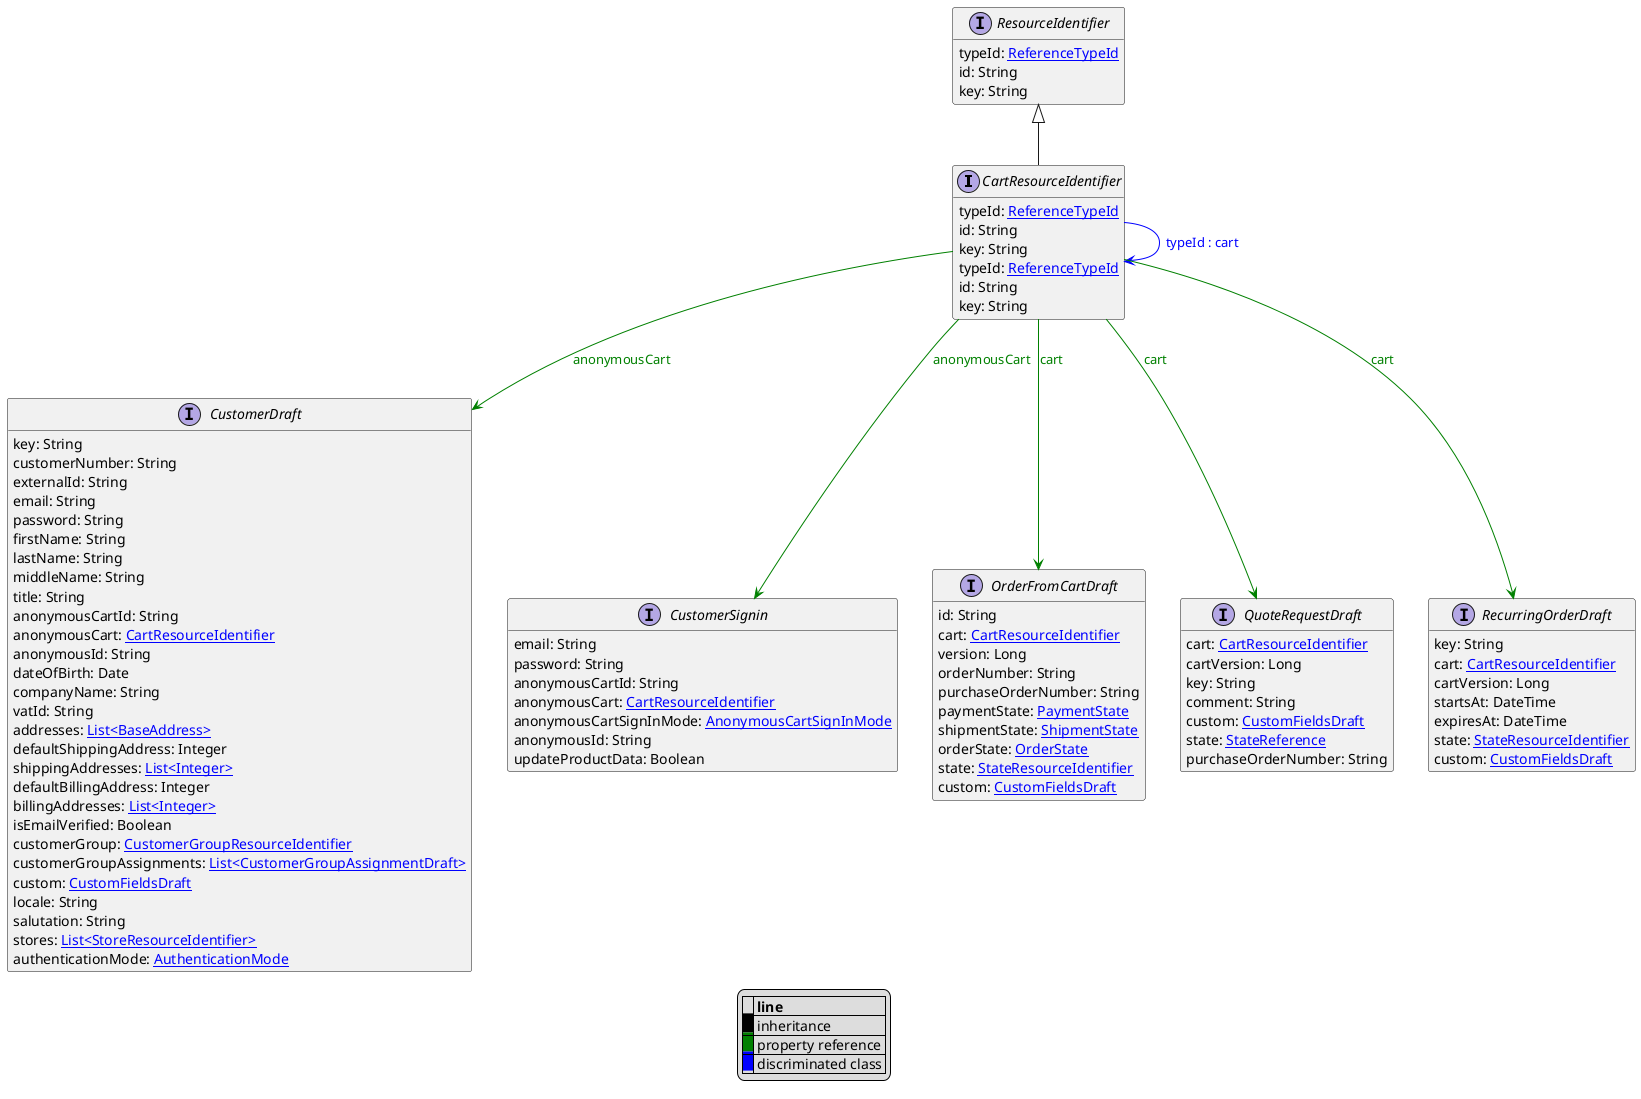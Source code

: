 @startuml

hide empty fields
hide empty methods
legend
|= |= line |
|<back:black>   </back>| inheritance |
|<back:green>   </back>| property reference |
|<back:blue>   </back>| discriminated class |
endlegend
interface CartResourceIdentifier [[CartResourceIdentifier.svg]] extends ResourceIdentifier {
    typeId: [[ReferenceTypeId.svg ReferenceTypeId]]
    id: String
    key: String
}
interface ResourceIdentifier [[ResourceIdentifier.svg]]  {
    typeId: [[ReferenceTypeId.svg ReferenceTypeId]]
    id: String
    key: String
}

interface CartResourceIdentifier [[CartResourceIdentifier.svg]]  {
    typeId: [[ReferenceTypeId.svg ReferenceTypeId]]
    id: String
    key: String
}
interface CustomerDraft [[CustomerDraft.svg]]  {
    key: String
    customerNumber: String
    externalId: String
    email: String
    password: String
    firstName: String
    lastName: String
    middleName: String
    title: String
    anonymousCartId: String
    anonymousCart: [[CartResourceIdentifier.svg CartResourceIdentifier]]
    anonymousId: String
    dateOfBirth: Date
    companyName: String
    vatId: String
    addresses: [[BaseAddress.svg List<BaseAddress>]]
    defaultShippingAddress: Integer
    shippingAddresses: [[Integer.svg List<Integer>]]
    defaultBillingAddress: Integer
    billingAddresses: [[Integer.svg List<Integer>]]
    isEmailVerified: Boolean
    customerGroup: [[CustomerGroupResourceIdentifier.svg CustomerGroupResourceIdentifier]]
    customerGroupAssignments: [[CustomerGroupAssignmentDraft.svg List<CustomerGroupAssignmentDraft>]]
    custom: [[CustomFieldsDraft.svg CustomFieldsDraft]]
    locale: String
    salutation: String
    stores: [[StoreResourceIdentifier.svg List<StoreResourceIdentifier>]]
    authenticationMode: [[AuthenticationMode.svg AuthenticationMode]]
}
interface CustomerSignin [[CustomerSignin.svg]]  {
    email: String
    password: String
    anonymousCartId: String
    anonymousCart: [[CartResourceIdentifier.svg CartResourceIdentifier]]
    anonymousCartSignInMode: [[AnonymousCartSignInMode.svg AnonymousCartSignInMode]]
    anonymousId: String
    updateProductData: Boolean
}
interface OrderFromCartDraft [[OrderFromCartDraft.svg]]  {
    id: String
    cart: [[CartResourceIdentifier.svg CartResourceIdentifier]]
    version: Long
    orderNumber: String
    purchaseOrderNumber: String
    paymentState: [[PaymentState.svg PaymentState]]
    shipmentState: [[ShipmentState.svg ShipmentState]]
    orderState: [[OrderState.svg OrderState]]
    state: [[StateResourceIdentifier.svg StateResourceIdentifier]]
    custom: [[CustomFieldsDraft.svg CustomFieldsDraft]]
}
interface QuoteRequestDraft [[QuoteRequestDraft.svg]]  {
    cart: [[CartResourceIdentifier.svg CartResourceIdentifier]]
    cartVersion: Long
    key: String
    comment: String
    custom: [[CustomFieldsDraft.svg CustomFieldsDraft]]
    state: [[StateReference.svg StateReference]]
    purchaseOrderNumber: String
}
interface RecurringOrderDraft [[RecurringOrderDraft.svg]]  {
    key: String
    cart: [[CartResourceIdentifier.svg CartResourceIdentifier]]
    cartVersion: Long
    startsAt: DateTime
    expiresAt: DateTime
    state: [[StateResourceIdentifier.svg StateResourceIdentifier]]
    custom: [[CustomFieldsDraft.svg CustomFieldsDraft]]
}
CartResourceIdentifier --> CartResourceIdentifier #blue;text:blue : "typeId : cart"
CartResourceIdentifier --> CustomerDraft #green;text:green : "anonymousCart"
CartResourceIdentifier --> CustomerSignin #green;text:green : "anonymousCart"
CartResourceIdentifier --> OrderFromCartDraft #green;text:green : "cart"
CartResourceIdentifier --> QuoteRequestDraft #green;text:green : "cart"
CartResourceIdentifier --> RecurringOrderDraft #green;text:green : "cart"
@enduml
